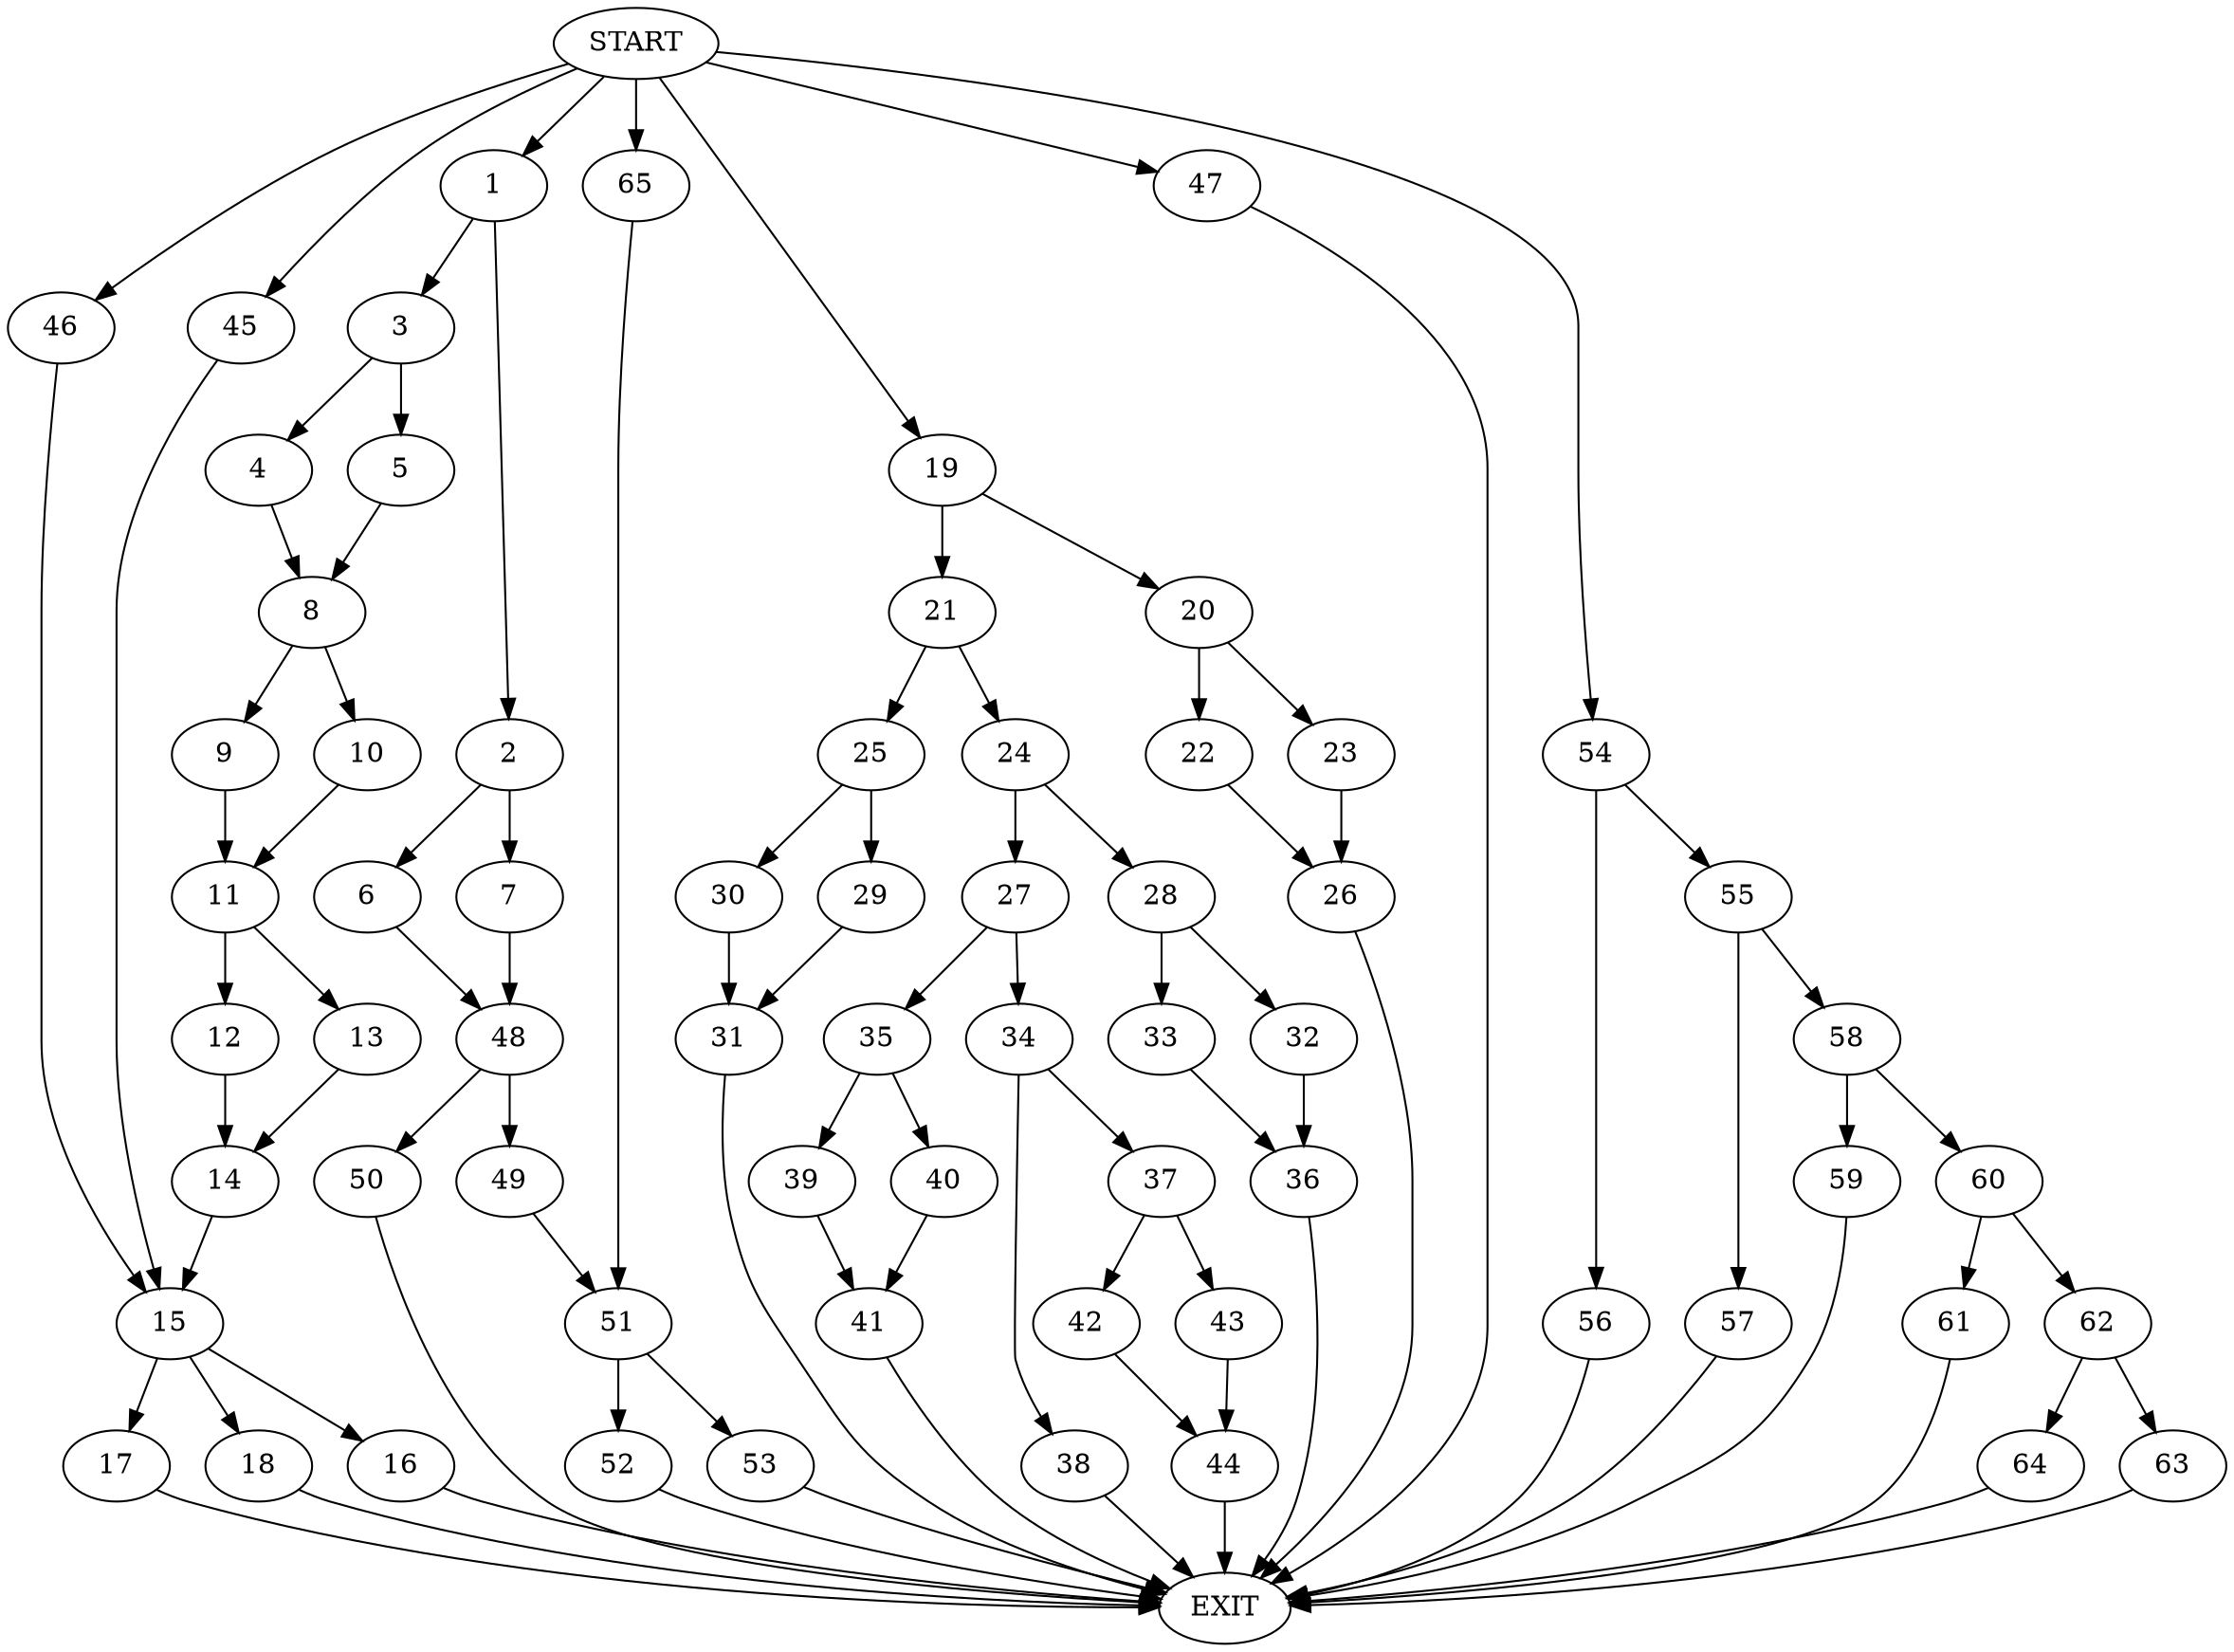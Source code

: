 digraph {
0 [label="START"]
66 [label="EXIT"]
0 -> 1
1 -> 2
1 -> 3
3 -> 4
3 -> 5
2 -> 6
2 -> 7
4 -> 8
5 -> 8
8 -> 9
8 -> 10
9 -> 11
10 -> 11
11 -> 12
11 -> 13
12 -> 14
13 -> 14
14 -> 15
15 -> 16
15 -> 17
15 -> 18
17 -> 66
0 -> 19
19 -> 20
19 -> 21
20 -> 22
20 -> 23
21 -> 24
21 -> 25
22 -> 26
23 -> 26
26 -> 66
24 -> 27
24 -> 28
25 -> 29
25 -> 30
29 -> 31
30 -> 31
31 -> 66
28 -> 32
28 -> 33
27 -> 34
27 -> 35
32 -> 36
33 -> 36
36 -> 66
34 -> 37
34 -> 38
35 -> 39
35 -> 40
40 -> 41
39 -> 41
41 -> 66
37 -> 42
37 -> 43
38 -> 66
42 -> 44
43 -> 44
44 -> 66
0 -> 45
45 -> 15
16 -> 66
0 -> 46
46 -> 15
18 -> 66
0 -> 47
47 -> 66
7 -> 48
6 -> 48
48 -> 49
48 -> 50
49 -> 51
50 -> 66
51 -> 52
51 -> 53
52 -> 66
0 -> 54
54 -> 55
54 -> 56
55 -> 57
55 -> 58
56 -> 66
58 -> 59
58 -> 60
57 -> 66
59 -> 66
60 -> 61
60 -> 62
61 -> 66
62 -> 63
62 -> 64
64 -> 66
63 -> 66
0 -> 65
65 -> 51
53 -> 66
}
